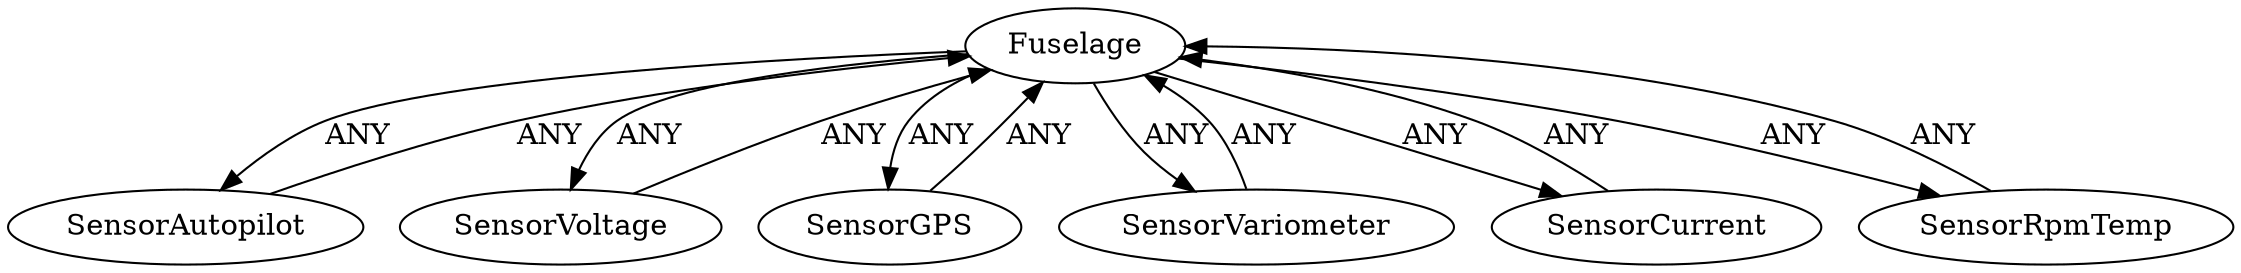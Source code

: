/* Created by igraph 0.10.2 */
digraph {
  0 [
    instance=Fuselage_instance_1
    label=Fuselage
  ];
  1 [
    instance=SensorAutopilot_instance_1
    label=SensorAutopilot
  ];
  2 [
    instance=SensorVoltage_instance_1
    label=SensorVoltage
  ];
  3 [
    instance=SensorGPS_instance_1
    label=SensorGPS
  ];
  4 [
    instance=SensorVariometer_instance_1
    label=SensorVariometer
  ];
  5 [
    instance=SensorCurrent_instance_1
    label=SensorCurrent
  ];
  6 [
    instance=SensorRpmTemp_instance_1
    label=SensorRpmTemp
  ];

  0 -> 1 [
    label=ANY
  ];
  0 -> 2 [
    label=ANY
  ];
  0 -> 3 [
    label=ANY
  ];
  0 -> 4 [
    label=ANY
  ];
  0 -> 5 [
    label=ANY
  ];
  0 -> 6 [
    label=ANY
  ];
  1 -> 0 [
    label=ANY
  ];
  2 -> 0 [
    label=ANY
  ];
  3 -> 0 [
    label=ANY
  ];
  4 -> 0 [
    label=ANY
  ];
  5 -> 0 [
    label=ANY
  ];
  6 -> 0 [
    label=ANY
  ];
}
